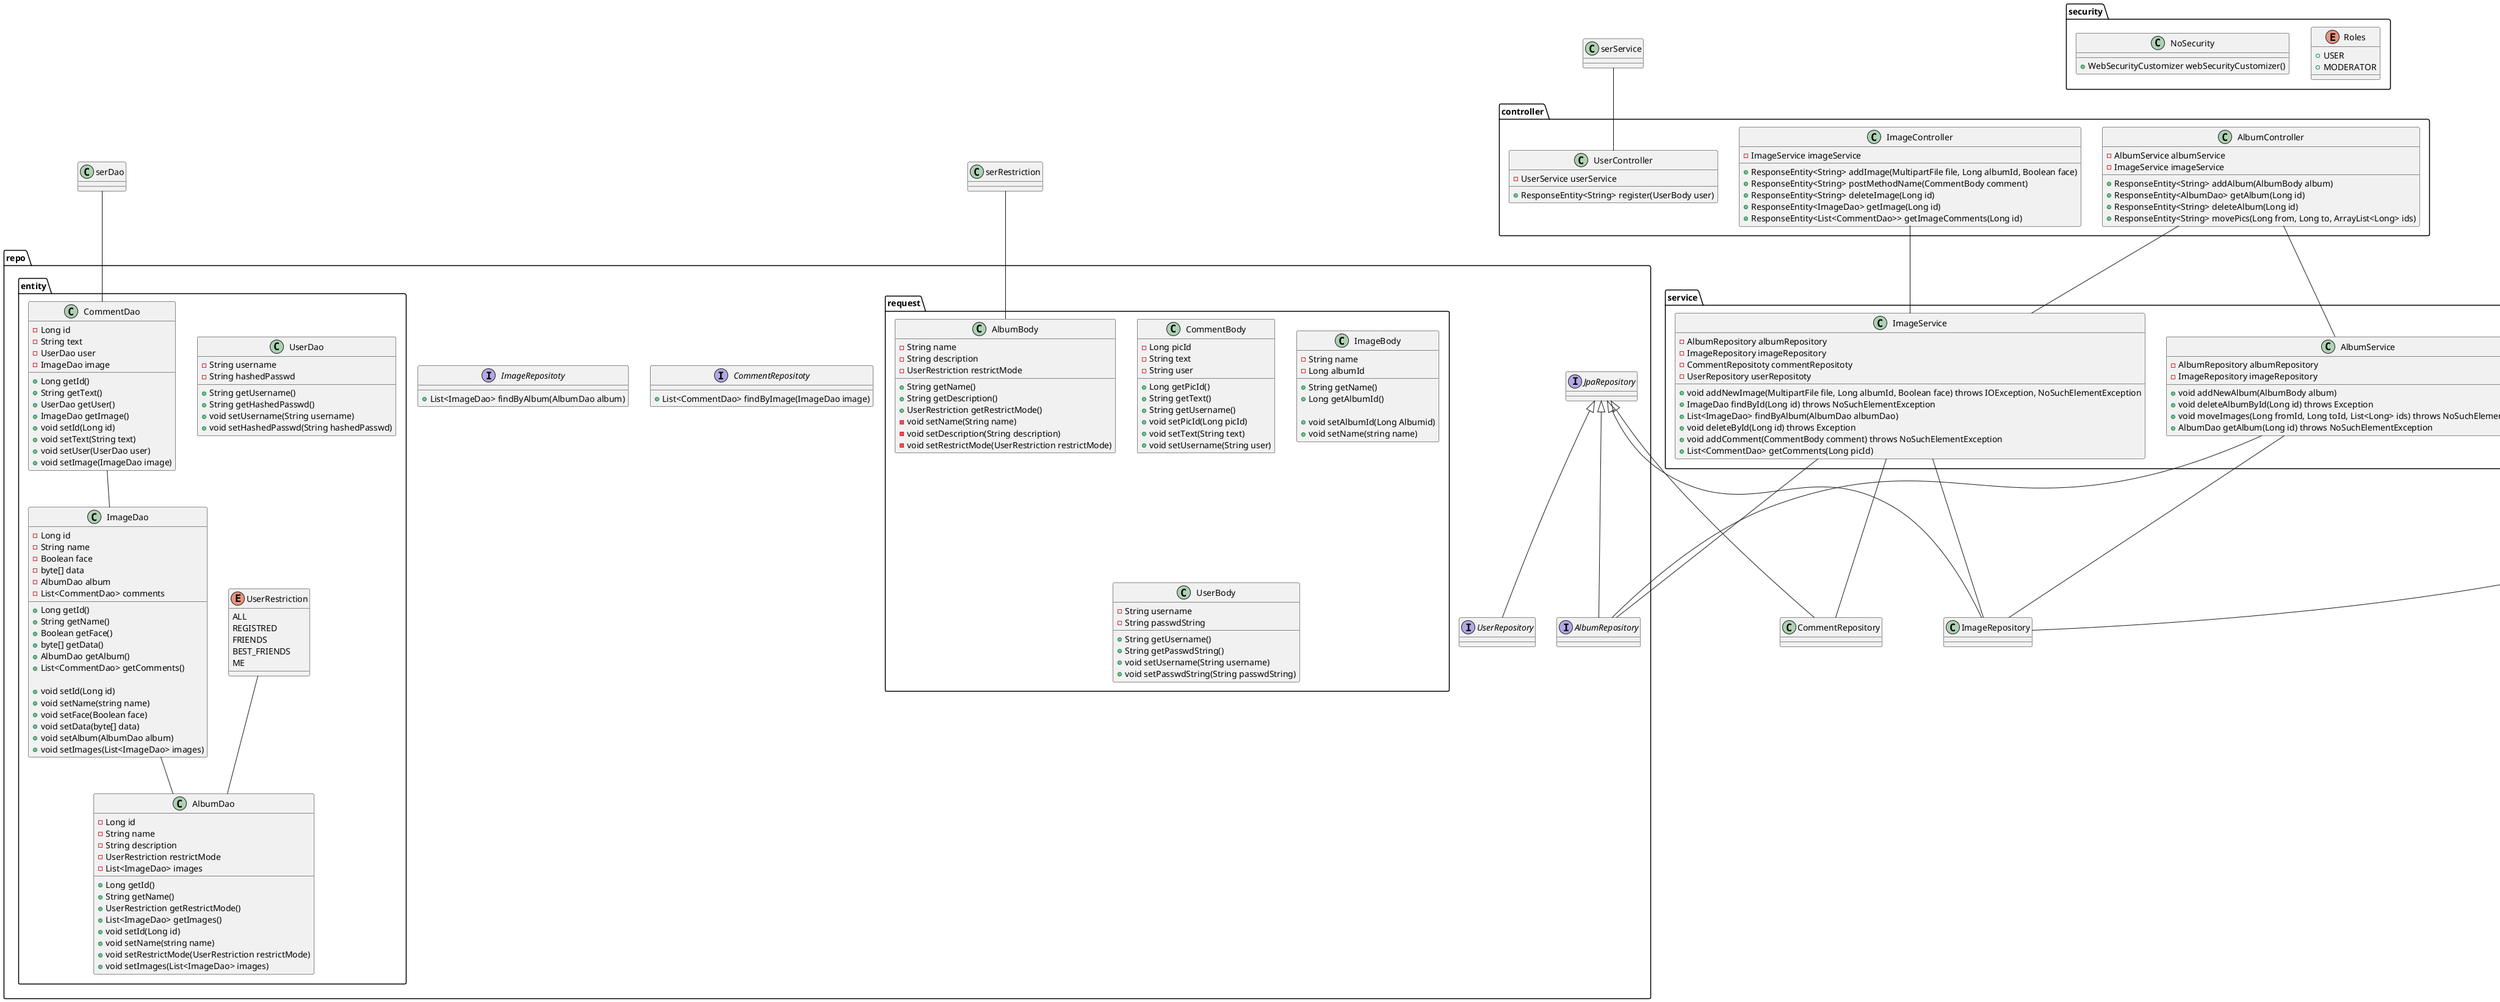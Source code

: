 @startuml hello


package controller{
    class AlbumController{
        -AlbumService albumService
        -ImageService imageService
        +ResponseEntity<String> addAlbum(AlbumBody album)
        +ResponseEntity<AlbumDao> getAlbum(Long id)
        +ResponseEntity<String> deleteAlbum(Long id)
        +ResponseEntity<String> movePics(Long from, Long to, ArrayList<Long> ids)
    }

    class ImageController{
        -ImageService imageService
        +ResponseEntity<String> addImage(MultipartFile file, Long albumId, Boolean face)
        +ResponseEntity<String> postMethodName(CommentBody comment)
        +ResponseEntity<String> deleteImage(Long id)
        +ResponseEntity<ImageDao> getImage(Long id)
        +ResponseEntity<List<CommentDao>> getImageComments(Long id)
    }

    class UserController{
        -UserService userService
        +ResponseEntity<String> register(UserBody user)
    }

}

package service{
    class AlbumService{
    -AlbumRepository albumRepository
    -ImageRepository imageRepository
    +void addNewAlbum(AlbumBody album)
    +void deleteAlbumById(Long id) throws Exception
    +void moveImages(Long fromId, Long toId, List<Long> ids) throws NoSuchElementException
    +AlbumDao getAlbum(Long id) throws NoSuchElementException
    }

    class ImageService{
        -AlbumRepository albumRepository
        -ImageRepository imageRepository
        -CommentRepositoty commentRepositoty
        -UserRepository userRepositoty
        +void addNewImage(MultipartFile file, Long albumId, Boolean face) throws IOException, NoSuchElementException
        +ImageDao findById(Long id) throws NoSuchElementException
        +List<ImageDao> findByAlbum(AlbumDao albumDao)
        +void deleteById(Long id) throws Exception
        +void addComment(CommentBody comment) throws NoSuchElementException
        +List<CommentDao> getComments(Long picId)
    }
    
    class UserService{
        -UserRepository userRepositoty
        +PasswordEncoder encoder()
        +void registerUser(UserBody user) throws Exception
    }

}

package security{
    enum Roles{
        +USER
        +MODERATOR
    }
    class NoSecurity{
        +WebSecurityCustomizer webSecurityCustomizer()
    }
}

package repo{

    interface AlbumRepository{}
    interface CommentRepositoty{
        +List<CommentDao> findByImage(ImageDao image)
    }
    interface ImageRepositoty{
        +List<ImageDao> findByAlbum(AlbumDao album)
    }
    interface UserRepository{}
    interface JpaRepository{}

    package entity{
        enum UserRestriction{
            ALL
            REGISTRED
            FRIENDS
            BEST_FRIENDS
            ME
        }

        class UserDao{
            -String username 
            -String hashedPasswd
            +String getUsername()
            +String getHashedPasswd()
            +void setUsername(String username)
            +void setHashedPasswd(String hashedPasswd)
        }

        class AlbumDao {
            -Long id
            -String name
            -String description
            -UserRestriction restrictMode
            -List<ImageDao> images
            +Long getId()
            +String getName()
            +UserRestriction getRestrictMode()
            +List<ImageDao> getImages()
            +void setId(Long id)
            +void setName(string name)
            +void setRestrictMode(UserRestriction restrictMode)
            +void setImages(List<ImageDao> images)
        }


        class CommentDao{
            -Long id
            -String text
            -UserDao user
            -ImageDao image
            +Long getId()
            +String getText()
            +UserDao getUser()
            +ImageDao getImage()
            +void setId(Long id)
            +void setText(String text)
            +void setUser(UserDao user)
            +void setImage(ImageDao image)
        }

        class ImageDao{
            -Long id
            -String name
            -Boolean face
            -byte[] data
            -AlbumDao album
            -List<CommentDao> comments

            +Long getId()
            +String getName()
            +Boolean getFace()
            +byte[] getData()
            +AlbumDao getAlbum()
            +List<CommentDao> getComments()

            +void setId(Long id)
            +void setName(string name)
            +void setFace(Boolean face)
            +void setData(byte[] data)
            +void setAlbum(AlbumDao album)
            +void setImages(List<ImageDao> images)

        }
    }

    package request{
        class AlbumBody{
            -String name
            -String description
            -UserRestriction restrictMode
            +String getName()
            +String getDescription()
            +UserRestriction getRestrictMode()
            -void setName(String name)
            -void setDescription(String description)
            -void setRestrictMode(UserRestriction restrictMode)
        }

        class CommentBody{
            -Long picId
            -String text
            -String user
            +Long getPicId()
            +String getText()
            +String getUsername()
            +void setPicId(Long picId)
            +void setText(String text)
            +void setUsername(String user)
        }
        class ImageBody{
            -String name
            -Long albumId

            +String getName()
            +Long getAlbumId()

            +void setAlbumId(Long Albumid)
            +void setName(string name)
        }
        
        class UserBody{
            -String username 
            -String passwdString
            +String getUsername()
            +String getPasswdString()
            +void setUsername(String username)
            +void setPasswdString(String passwdString)
        }

    }
}


AlbumController--AlbumService
AlbumController--ImageService
ImageController--ImageService
UserController--UserService
JpaRepository <|-- AlbumRepository
JpaRepository <|-- CommentRepository
JpaRepository <|-- ImageRepository
JpaRepository <|-- UserRepository
UserService--UserRepository
ImageService--AlbumRepository
ImageService--ImageRepository
ImageService--CommentRepository
ImageRepository--UserRepository
AlbumService--AlbumRepository
AlbumService--ImageRepository
ImageDao--AlbumDao
UserRestriction--AlbumDao
CommentDao--ImageDao
CommentDao--UserDao
AlbumBody--UserRestriction


' class FriendLinkDao{
'     idL
'     idR
' }

@enduml